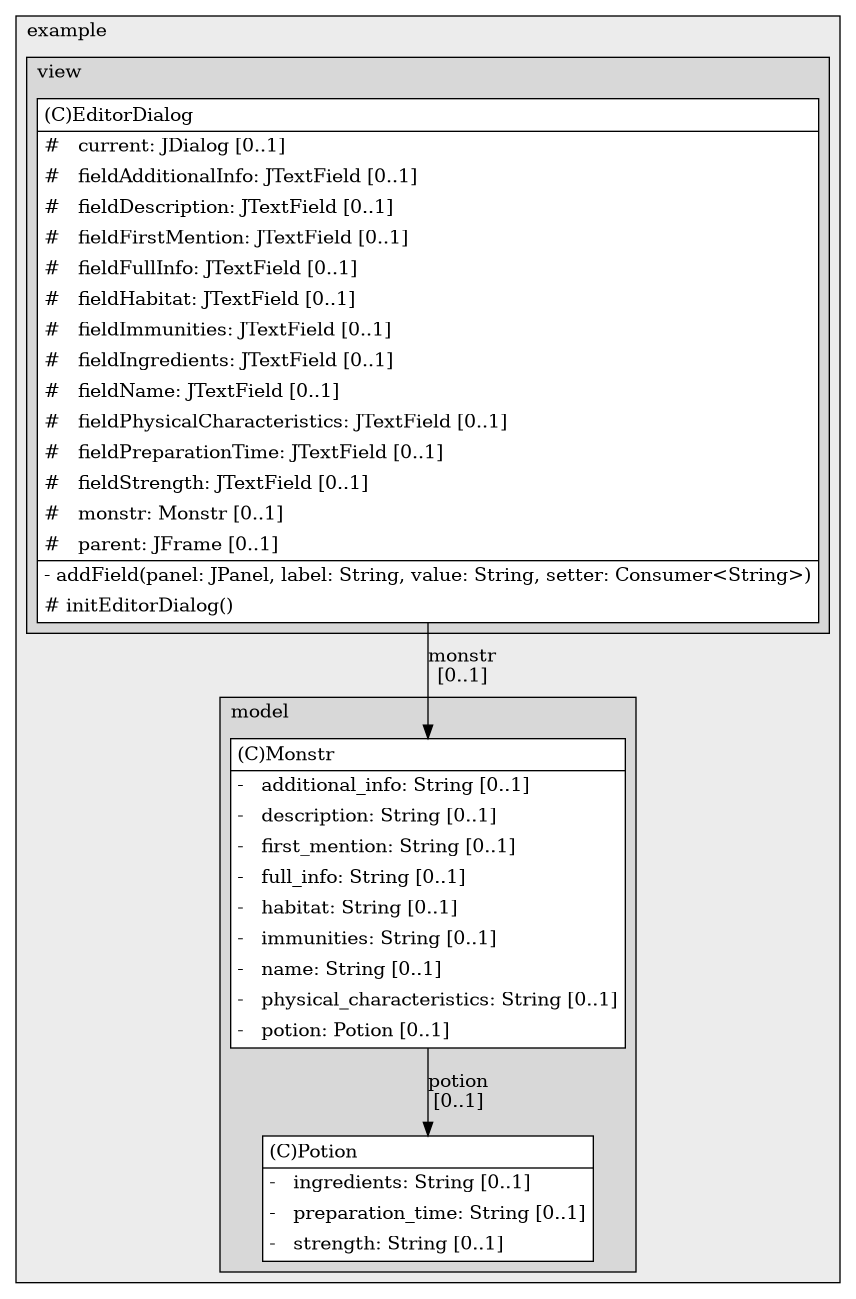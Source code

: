 @startuml

/' diagram meta data start
config=StructureConfiguration;
{
  "projectClassification": {
    "searchMode": "OpenProject", // OpenProject, AllProjects
    "includedProjects": "",
    "pathEndKeywords": "*.impl",
    "isClientPath": "",
    "isClientName": "",
    "isTestPath": "",
    "isTestName": "",
    "isMappingPath": "",
    "isMappingName": "",
    "isDataAccessPath": "",
    "isDataAccessName": "",
    "isDataStructurePath": "",
    "isDataStructureName": "",
    "isInterfaceStructuresPath": "",
    "isInterfaceStructuresName": "",
    "isEntryPointPath": "",
    "isEntryPointName": "",
    "treatFinalFieldsAsMandatory": false
  },
  "graphRestriction": {
    "classPackageExcludeFilter": "",
    "classPackageIncludeFilter": "",
    "classNameExcludeFilter": "",
    "classNameIncludeFilter": "",
    "methodNameExcludeFilter": "",
    "methodNameIncludeFilter": "",
    "removeByInheritance": "", // inheritance/annotation based filtering is done in a second step
    "removeByAnnotation": "",
    "removeByClassPackage": "", // cleanup the graph after inheritance/annotation based filtering is done
    "removeByClassName": "",
    "cutMappings": false,
    "cutEnum": true,
    "cutTests": true,
    "cutClient": true,
    "cutDataAccess": true,
    "cutInterfaceStructures": true,
    "cutDataStructures": true,
    "cutGetterAndSetter": true,
    "cutConstructors": true
  },
  "graphTraversal": {
    "forwardDepth": 3,
    "backwardDepth": 3,
    "classPackageExcludeFilter": "",
    "classPackageIncludeFilter": "",
    "classNameExcludeFilter": "",
    "classNameIncludeFilter": "",
    "methodNameExcludeFilter": "",
    "methodNameIncludeFilter": "",
    "hideMappings": false,
    "hideDataStructures": false,
    "hidePrivateMethods": true,
    "hideInterfaceCalls": true, // indirection: implementation -> interface (is hidden) -> implementation
    "onlyShowApplicationEntryPoints": false, // root node is included
    "useMethodCallsForStructureDiagram": "ForwardOnly" // ForwardOnly, BothDirections, No
  },
  "details": {
    "aggregation": "GroupByClass", // ByClass, GroupByClass, None
    "showClassGenericTypes": true,
    "showMethods": true,
    "showMethodParameterNames": true,
    "showMethodParameterTypes": true,
    "showMethodReturnType": true,
    "showPackageLevels": 2,
    "showDetailedClassStructure": true
  },
  "rootClass": "org.example.view.EditorDialog",
  "extensionCallbackMethod": "" // qualified.class.name#methodName - signature: public static String method(String)
}
diagram meta data end '/



digraph g {
    rankdir="TB"
    splines=polyline
    

'nodes 
subgraph cluster_1322970774 { 
   	label=example
	labeljust=l
	fillcolor="#ececec"
	style=filled
   
   subgraph cluster_123453861 { 
   	label=model
	labeljust=l
	fillcolor="#d8d8d8"
	style=filled
   
   Monstr823774235[
	label=<<TABLE BORDER="1" CELLBORDER="0" CELLPADDING="4" CELLSPACING="0">
<TR><TD ALIGN="LEFT" >(C)Monstr</TD></TR>
<HR/>
<TR><TD ALIGN="LEFT" >-   additional_info: String [0..1]</TD></TR>
<TR><TD ALIGN="LEFT" >-   description: String [0..1]</TD></TR>
<TR><TD ALIGN="LEFT" >-   first_mention: String [0..1]</TD></TR>
<TR><TD ALIGN="LEFT" >-   full_info: String [0..1]</TD></TR>
<TR><TD ALIGN="LEFT" >-   habitat: String [0..1]</TD></TR>
<TR><TD ALIGN="LEFT" >-   immunities: String [0..1]</TD></TR>
<TR><TD ALIGN="LEFT" >-   name: String [0..1]</TD></TR>
<TR><TD ALIGN="LEFT" >-   physical_characteristics: String [0..1]</TD></TR>
<TR><TD ALIGN="LEFT" >-   potion: Potion [0..1]</TD></TR>
</TABLE>>
	style=filled
	margin=0
	shape=plaintext
	fillcolor="#FFFFFF"
];

Potion823774235[
	label=<<TABLE BORDER="1" CELLBORDER="0" CELLPADDING="4" CELLSPACING="0">
<TR><TD ALIGN="LEFT" >(C)Potion</TD></TR>
<HR/>
<TR><TD ALIGN="LEFT" >-   ingredients: String [0..1]</TD></TR>
<TR><TD ALIGN="LEFT" >-   preparation_time: String [0..1]</TD></TR>
<TR><TD ALIGN="LEFT" >-   strength: String [0..1]</TD></TR>
</TABLE>>
	style=filled
	margin=0
	shape=plaintext
	fillcolor="#FFFFFF"
];
} 

subgraph cluster_134302551 { 
   	label=view
	labeljust=l
	fillcolor="#d8d8d8"
	style=filled
   
   EditorDialog2051374221[
	label=<<TABLE BORDER="1" CELLBORDER="0" CELLPADDING="4" CELLSPACING="0">
<TR><TD ALIGN="LEFT" >(C)EditorDialog</TD></TR>
<HR/>
<TR><TD ALIGN="LEFT" >#   current: JDialog [0..1]</TD></TR>
<TR><TD ALIGN="LEFT" >#   fieldAdditionalInfo: JTextField [0..1]</TD></TR>
<TR><TD ALIGN="LEFT" >#   fieldDescription: JTextField [0..1]</TD></TR>
<TR><TD ALIGN="LEFT" >#   fieldFirstMention: JTextField [0..1]</TD></TR>
<TR><TD ALIGN="LEFT" >#   fieldFullInfo: JTextField [0..1]</TD></TR>
<TR><TD ALIGN="LEFT" >#   fieldHabitat: JTextField [0..1]</TD></TR>
<TR><TD ALIGN="LEFT" >#   fieldImmunities: JTextField [0..1]</TD></TR>
<TR><TD ALIGN="LEFT" >#   fieldIngredients: JTextField [0..1]</TD></TR>
<TR><TD ALIGN="LEFT" >#   fieldName: JTextField [0..1]</TD></TR>
<TR><TD ALIGN="LEFT" >#   fieldPhysicalCharacteristics: JTextField [0..1]</TD></TR>
<TR><TD ALIGN="LEFT" >#   fieldPreparationTime: JTextField [0..1]</TD></TR>
<TR><TD ALIGN="LEFT" >#   fieldStrength: JTextField [0..1]</TD></TR>
<TR><TD ALIGN="LEFT" >#   monstr: Monstr [0..1]</TD></TR>
<TR><TD ALIGN="LEFT" >#   parent: JFrame [0..1]</TD></TR>
<HR/>
<TR><TD ALIGN="LEFT" >- addField(panel: JPanel, label: String, value: String, setter: Consumer&lt;String&gt;)</TD></TR>
<TR><TD ALIGN="LEFT" ># initEditorDialog()</TD></TR>
</TABLE>>
	style=filled
	margin=0
	shape=plaintext
	fillcolor="#FFFFFF"
];
} 
} 

'edges    
EditorDialog2051374221 -> Monstr823774235[label="monstr
[0..1]"];
Monstr823774235 -> Potion823774235[label="potion
[0..1]"];
    
}
@enduml
